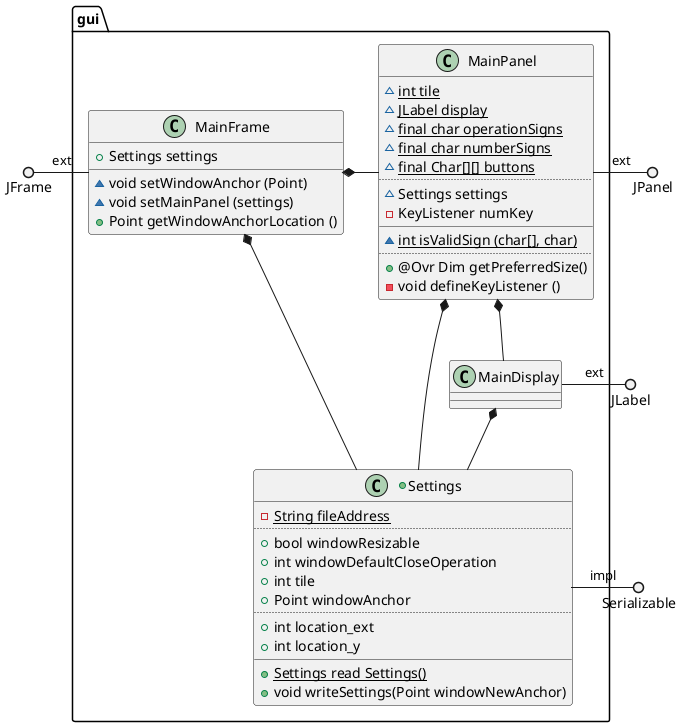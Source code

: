 @startuml

package gui{

    class MainFrame{
            +{field}Settings settings
        __
            ~{method} void setWindowAnchor (Point)
            ~{method} void setMainPanel (settings)
            +{method} Point getWindowAnchorLocation ()
    }

    class MainDisplay{
    }

    class MainPanel{
            ~{field} {static} int tile
            ~{field} {static} JLabel display
            ~{field} {static} final char operationSigns
            ~{field} {static} final char numberSigns
            ~{field} {static} final Char[][] buttons
        ..
            ~{field}Settings settings
            -{field}KeyListener numKey
        __
            ~{method} {static} int isValidSign (char[], char)
        ..
            +{method} @Ovr Dim getPreferredSize()
            -{method} void defineKeyListener ()
    }

    +class Settings{
            -{field}{static} String fileAddress
        ..
            +{field} bool windowResizable
            +{field}int windowDefaultCloseOperation
            +{field}int tile
            +{field}Point windowAnchor
        ..
            +{field}int location_ext
            +{field}int location_y
        __
            +{method}{static}Settings read Settings()
            +{method}void writeSettings(Point windowNewAnchor)
    }
}

    JFrame          ()-    MainFrame : ext
    JLabel          ()-   MainDisplay : ext
    JPanel          ()-    MainPanel : ext
    Serializable    ()-    Settings : impl
    MainFrame       *-     MainPanel
    MainFrame       *--     Settings
    MainPanel       *--     MainDisplay
    MainPanel       *-     Settings
    MainDisplay     *--     Settings

@enduml